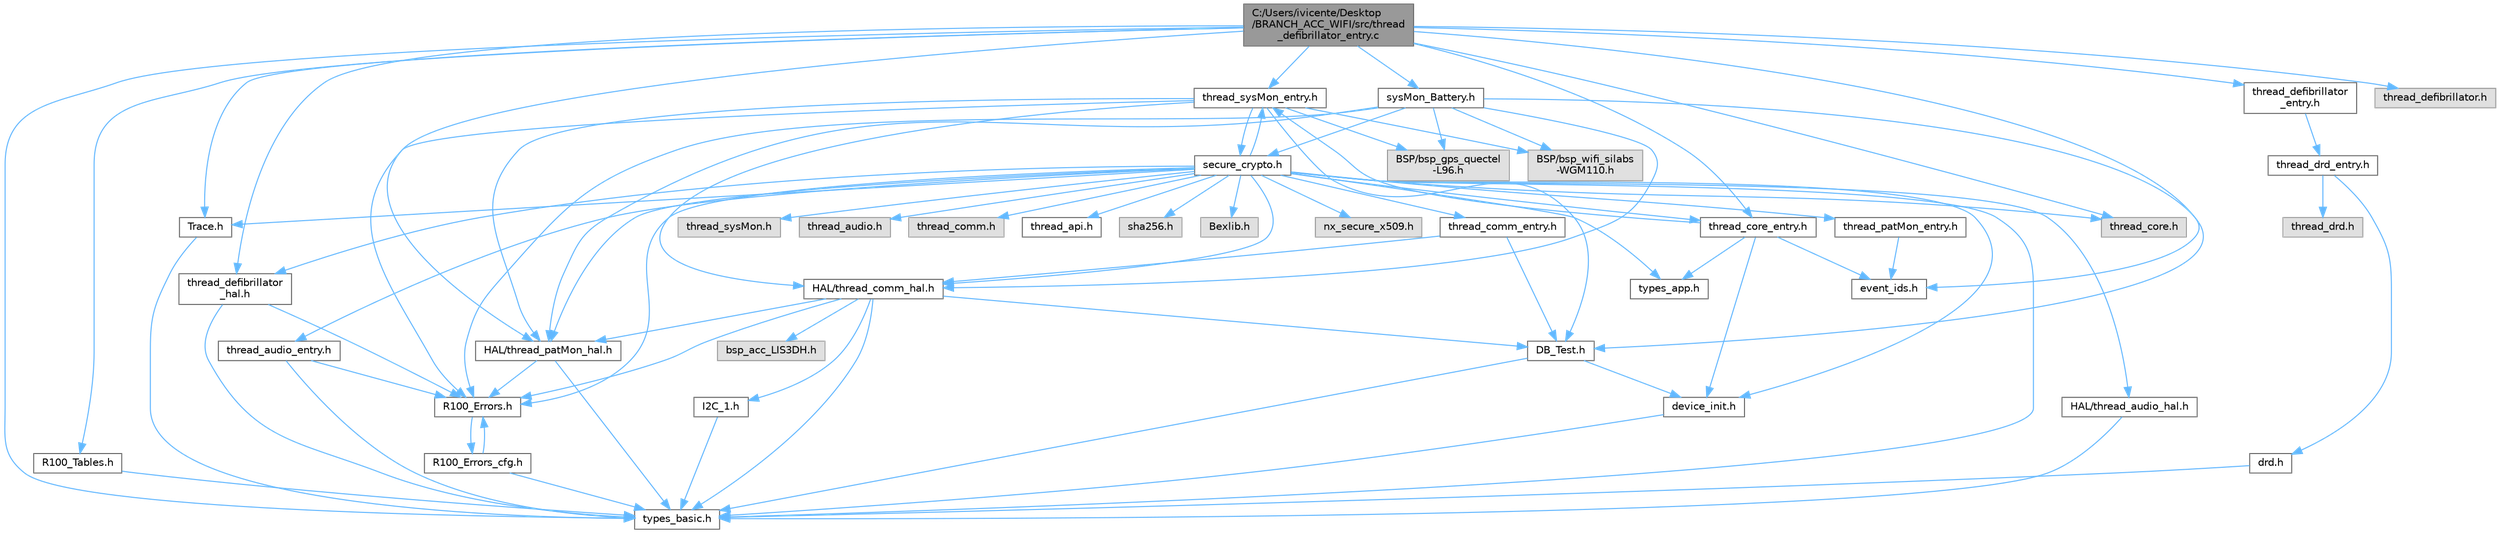 digraph "C:/Users/ivicente/Desktop/BRANCH_ACC_WIFI/src/thread_defibrillator_entry.c"
{
 // LATEX_PDF_SIZE
  bgcolor="transparent";
  edge [fontname=Helvetica,fontsize=10,labelfontname=Helvetica,labelfontsize=10];
  node [fontname=Helvetica,fontsize=10,shape=box,height=0.2,width=0.4];
  Node1 [id="Node000001",label="C:/Users/ivicente/Desktop\l/BRANCH_ACC_WIFI/src/thread\l_defibrillator_entry.c",height=0.2,width=0.4,color="gray40", fillcolor="grey60", style="filled", fontcolor="black",tooltip=" "];
  Node1 -> Node2 [id="edge1_Node000001_Node000002",color="steelblue1",style="solid",tooltip=" "];
  Node2 [id="Node000002",label="Trace.h",height=0.2,width=0.4,color="grey40", fillcolor="white", style="filled",URL="$a00251.html",tooltip=" "];
  Node2 -> Node3 [id="edge2_Node000002_Node000003",color="steelblue1",style="solid",tooltip=" "];
  Node3 [id="Node000003",label="types_basic.h",height=0.2,width=0.4,color="grey40", fillcolor="white", style="filled",URL="$a00137.html",tooltip="Basic Types' definition."];
  Node1 -> Node3 [id="edge3_Node000001_Node000003",color="steelblue1",style="solid",tooltip=" "];
  Node1 -> Node4 [id="edge4_Node000001_Node000004",color="steelblue1",style="solid",tooltip=" "];
  Node4 [id="Node000004",label="R100_Tables.h",height=0.2,width=0.4,color="grey40", fillcolor="white", style="filled",URL="$a00179.html",tooltip="Header with ZP and Pulse tables definitions."];
  Node4 -> Node3 [id="edge5_Node000004_Node000003",color="steelblue1",style="solid",tooltip=" "];
  Node1 -> Node5 [id="edge6_Node000001_Node000005",color="steelblue1",style="solid",tooltip=" "];
  Node5 [id="Node000005",label="event_ids.h",height=0.2,width=0.4,color="grey40", fillcolor="white", style="filled",URL="$a00020.html",tooltip="Event identifiers header file."];
  Node1 -> Node6 [id="edge7_Node000001_Node000006",color="steelblue1",style="solid",tooltip=" "];
  Node6 [id="Node000006",label="thread_defibrillator.h",height=0.2,width=0.4,color="grey60", fillcolor="#E0E0E0", style="filled",tooltip=" "];
  Node1 -> Node7 [id="edge8_Node000001_Node000007",color="steelblue1",style="solid",tooltip=" "];
  Node7 [id="Node000007",label="thread_defibrillator\l_hal.h",height=0.2,width=0.4,color="grey40", fillcolor="white", style="filled",URL="$a00203.html",tooltip="Header with functions related to the defibrillator BSP service."];
  Node7 -> Node3 [id="edge9_Node000007_Node000003",color="steelblue1",style="solid",tooltip=" "];
  Node7 -> Node8 [id="edge10_Node000007_Node000008",color="steelblue1",style="solid",tooltip=" "];
  Node8 [id="Node000008",label="R100_Errors.h",height=0.2,width=0.4,color="grey40", fillcolor="white", style="filled",URL="$a00038.html",tooltip=" "];
  Node8 -> Node9 [id="edge11_Node000008_Node000009",color="steelblue1",style="solid",tooltip=" "];
  Node9 [id="Node000009",label="R100_Errors_cfg.h",height=0.2,width=0.4,color="grey40", fillcolor="white", style="filled",URL="$a00044.html",tooltip=" "];
  Node9 -> Node8 [id="edge12_Node000009_Node000008",color="steelblue1",style="solid",tooltip=" "];
  Node9 -> Node3 [id="edge13_Node000009_Node000003",color="steelblue1",style="solid",tooltip=" "];
  Node1 -> Node10 [id="edge14_Node000001_Node000010",color="steelblue1",style="solid",tooltip=" "];
  Node10 [id="Node000010",label="thread_defibrillator\l_entry.h",height=0.2,width=0.4,color="grey40", fillcolor="white", style="filled",URL="$a00095.html",tooltip=" "];
  Node10 -> Node11 [id="edge15_Node000010_Node000011",color="steelblue1",style="solid",tooltip=" "];
  Node11 [id="Node000011",label="thread_drd_entry.h",height=0.2,width=0.4,color="grey40", fillcolor="white", style="filled",URL="$a00101.html",tooltip=" "];
  Node11 -> Node12 [id="edge16_Node000011_Node000012",color="steelblue1",style="solid",tooltip=" "];
  Node12 [id="Node000012",label="drd.h",height=0.2,width=0.4,color="grey40", fillcolor="white", style="filled",URL="$a00140.html",tooltip="Basic Types Definition."];
  Node12 -> Node3 [id="edge17_Node000012_Node000003",color="steelblue1",style="solid",tooltip=" "];
  Node11 -> Node13 [id="edge18_Node000011_Node000013",color="steelblue1",style="solid",tooltip=" "];
  Node13 [id="Node000013",label="thread_drd.h",height=0.2,width=0.4,color="grey60", fillcolor="#E0E0E0", style="filled",tooltip=" "];
  Node1 -> Node14 [id="edge19_Node000001_Node000014",color="steelblue1",style="solid",tooltip=" "];
  Node14 [id="Node000014",label="thread_sysMon_entry.h",height=0.2,width=0.4,color="grey40", fillcolor="white", style="filled",URL="$a00131.html",tooltip="Header with functions related to the system monitor service."];
  Node14 -> Node8 [id="edge20_Node000014_Node000008",color="steelblue1",style="solid",tooltip=" "];
  Node14 -> Node15 [id="edge21_Node000014_Node000015",color="steelblue1",style="solid",tooltip=" "];
  Node15 [id="Node000015",label="HAL/thread_patMon_hal.h",height=0.2,width=0.4,color="grey40", fillcolor="white", style="filled",URL="$a00221.html",tooltip="Header with functions related to the patMon BSP service."];
  Node15 -> Node3 [id="edge22_Node000015_Node000003",color="steelblue1",style="solid",tooltip=" "];
  Node15 -> Node8 [id="edge23_Node000015_Node000008",color="steelblue1",style="solid",tooltip=" "];
  Node14 -> Node16 [id="edge24_Node000014_Node000016",color="steelblue1",style="solid",tooltip=" "];
  Node16 [id="Node000016",label="HAL/thread_comm_hal.h",height=0.2,width=0.4,color="grey40", fillcolor="white", style="filled",URL="$a00191.html",tooltip="Header with functions related to the HAL Comm."];
  Node16 -> Node8 [id="edge25_Node000016_Node000008",color="steelblue1",style="solid",tooltip=" "];
  Node16 -> Node3 [id="edge26_Node000016_Node000003",color="steelblue1",style="solid",tooltip=" "];
  Node16 -> Node15 [id="edge27_Node000016_Node000015",color="steelblue1",style="solid",tooltip=" "];
  Node16 -> Node17 [id="edge28_Node000016_Node000017",color="steelblue1",style="solid",tooltip=" "];
  Node17 [id="Node000017",label="DB_Test.h",height=0.2,width=0.4,color="grey40", fillcolor="white", style="filled",URL="$a00011.html",tooltip="Test File header file."];
  Node17 -> Node18 [id="edge29_Node000017_Node000018",color="steelblue1",style="solid",tooltip=" "];
  Node18 [id="Node000018",label="device_init.h",height=0.2,width=0.4,color="grey40", fillcolor="white", style="filled",URL="$a00017.html",tooltip=" "];
  Node18 -> Node3 [id="edge30_Node000018_Node000003",color="steelblue1",style="solid",tooltip=" "];
  Node17 -> Node3 [id="edge31_Node000017_Node000003",color="steelblue1",style="solid",tooltip=" "];
  Node16 -> Node19 [id="edge32_Node000016_Node000019",color="steelblue1",style="solid",tooltip=" "];
  Node19 [id="Node000019",label="I2C_1.h",height=0.2,width=0.4,color="grey40", fillcolor="white", style="filled",URL="$a00161.html",tooltip="Header with functions related to the I2C-1."];
  Node19 -> Node3 [id="edge33_Node000019_Node000003",color="steelblue1",style="solid",tooltip=" "];
  Node16 -> Node20 [id="edge34_Node000016_Node000020",color="steelblue1",style="solid",tooltip=" "];
  Node20 [id="Node000020",label="bsp_acc_LIS3DH.h",height=0.2,width=0.4,color="grey60", fillcolor="#E0E0E0", style="filled",tooltip=" "];
  Node14 -> Node17 [id="edge35_Node000014_Node000017",color="steelblue1",style="solid",tooltip=" "];
  Node14 -> Node21 [id="edge36_Node000014_Node000021",color="steelblue1",style="solid",tooltip=" "];
  Node21 [id="Node000021",label="secure_crypto.h",height=0.2,width=0.4,color="grey40", fillcolor="white", style="filled",URL="$a00050.html",tooltip="NetX secure for check certificates."];
  Node21 -> Node22 [id="edge37_Node000021_Node000022",color="steelblue1",style="solid",tooltip=" "];
  Node22 [id="Node000022",label="nx_secure_x509.h",height=0.2,width=0.4,color="grey60", fillcolor="#E0E0E0", style="filled",tooltip=" "];
  Node21 -> Node16 [id="edge38_Node000021_Node000016",color="steelblue1",style="solid",tooltip=" "];
  Node21 -> Node18 [id="edge39_Node000021_Node000018",color="steelblue1",style="solid",tooltip=" "];
  Node21 -> Node2 [id="edge40_Node000021_Node000002",color="steelblue1",style="solid",tooltip=" "];
  Node21 -> Node8 [id="edge41_Node000021_Node000008",color="steelblue1",style="solid",tooltip=" "];
  Node21 -> Node3 [id="edge42_Node000021_Node000003",color="steelblue1",style="solid",tooltip=" "];
  Node21 -> Node23 [id="edge43_Node000021_Node000023",color="steelblue1",style="solid",tooltip=" "];
  Node23 [id="Node000023",label="types_app.h",height=0.2,width=0.4,color="grey40", fillcolor="white", style="filled",URL="$a00134.html",tooltip="Common Types' definition."];
  Node21 -> Node7 [id="edge44_Node000021_Node000007",color="steelblue1",style="solid",tooltip=" "];
  Node21 -> Node15 [id="edge45_Node000021_Node000015",color="steelblue1",style="solid",tooltip=" "];
  Node21 -> Node24 [id="edge46_Node000021_Node000024",color="steelblue1",style="solid",tooltip=" "];
  Node24 [id="Node000024",label="HAL/thread_audio_hal.h",height=0.2,width=0.4,color="grey40", fillcolor="white", style="filled",URL="$a00185.html",tooltip="Header with functions related to the audio BSP service."];
  Node24 -> Node3 [id="edge47_Node000024_Node000003",color="steelblue1",style="solid",tooltip=" "];
  Node21 -> Node25 [id="edge48_Node000021_Node000025",color="steelblue1",style="solid",tooltip=" "];
  Node25 [id="Node000025",label="thread_comm_entry.h",height=0.2,width=0.4,color="grey40", fillcolor="white", style="filled",URL="$a00083.html",tooltip="Header for Comm Thread entry."];
  Node25 -> Node16 [id="edge49_Node000025_Node000016",color="steelblue1",style="solid",tooltip=" "];
  Node25 -> Node17 [id="edge50_Node000025_Node000017",color="steelblue1",style="solid",tooltip=" "];
  Node21 -> Node26 [id="edge51_Node000021_Node000026",color="steelblue1",style="solid",tooltip=" "];
  Node26 [id="Node000026",label="thread_patMon_entry.h",height=0.2,width=0.4,color="grey40", fillcolor="white", style="filled",URL="$a00119.html",tooltip=" "];
  Node26 -> Node5 [id="edge52_Node000026_Node000005",color="steelblue1",style="solid",tooltip=" "];
  Node21 -> Node14 [id="edge53_Node000021_Node000014",color="steelblue1",style="solid",tooltip=" "];
  Node21 -> Node27 [id="edge54_Node000021_Node000027",color="steelblue1",style="solid",tooltip=" "];
  Node27 [id="Node000027",label="thread_sysMon.h",height=0.2,width=0.4,color="grey60", fillcolor="#E0E0E0", style="filled",tooltip=" "];
  Node21 -> Node28 [id="edge55_Node000021_Node000028",color="steelblue1",style="solid",tooltip=" "];
  Node28 [id="Node000028",label="thread_audio_entry.h",height=0.2,width=0.4,color="grey40", fillcolor="white", style="filled",URL="$a00077.html",tooltip="Header with functions related to the audio service."];
  Node28 -> Node8 [id="edge56_Node000028_Node000008",color="steelblue1",style="solid",tooltip=" "];
  Node28 -> Node3 [id="edge57_Node000028_Node000003",color="steelblue1",style="solid",tooltip=" "];
  Node21 -> Node29 [id="edge58_Node000021_Node000029",color="steelblue1",style="solid",tooltip=" "];
  Node29 [id="Node000029",label="thread_audio.h",height=0.2,width=0.4,color="grey60", fillcolor="#E0E0E0", style="filled",tooltip=" "];
  Node21 -> Node30 [id="edge59_Node000021_Node000030",color="steelblue1",style="solid",tooltip=" "];
  Node30 [id="Node000030",label="thread_core_entry.h",height=0.2,width=0.4,color="grey40", fillcolor="white", style="filled",URL="$a00089.html",tooltip="Header with functions related to the core service."];
  Node30 -> Node18 [id="edge60_Node000030_Node000018",color="steelblue1",style="solid",tooltip=" "];
  Node30 -> Node23 [id="edge61_Node000030_Node000023",color="steelblue1",style="solid",tooltip=" "];
  Node30 -> Node5 [id="edge62_Node000030_Node000005",color="steelblue1",style="solid",tooltip=" "];
  Node30 -> Node14 [id="edge63_Node000030_Node000014",color="steelblue1",style="solid",tooltip=" "];
  Node21 -> Node31 [id="edge64_Node000021_Node000031",color="steelblue1",style="solid",tooltip=" "];
  Node31 [id="Node000031",label="thread_core.h",height=0.2,width=0.4,color="grey60", fillcolor="#E0E0E0", style="filled",tooltip=" "];
  Node21 -> Node32 [id="edge65_Node000021_Node000032",color="steelblue1",style="solid",tooltip=" "];
  Node32 [id="Node000032",label="thread_comm.h",height=0.2,width=0.4,color="grey60", fillcolor="#E0E0E0", style="filled",tooltip=" "];
  Node21 -> Node33 [id="edge66_Node000021_Node000033",color="steelblue1",style="solid",tooltip=" "];
  Node33 [id="Node000033",label="thread_api.h",height=0.2,width=0.4,color="grey40", fillcolor="white", style="filled",URL="$a00071.html",tooltip="Header with functions related to thread APIs."];
  Node21 -> Node34 [id="edge67_Node000021_Node000034",color="steelblue1",style="solid",tooltip=" "];
  Node34 [id="Node000034",label="sha256.h",height=0.2,width=0.4,color="grey60", fillcolor="#E0E0E0", style="filled",tooltip=" "];
  Node21 -> Node35 [id="edge68_Node000021_Node000035",color="steelblue1",style="solid",tooltip=" "];
  Node35 [id="Node000035",label="Bexlib.h",height=0.2,width=0.4,color="grey60", fillcolor="#E0E0E0", style="filled",tooltip=" "];
  Node14 -> Node36 [id="edge69_Node000014_Node000036",color="steelblue1",style="solid",tooltip=" "];
  Node36 [id="Node000036",label="BSP/bsp_wifi_silabs\l-WGM110.h",height=0.2,width=0.4,color="grey60", fillcolor="#E0E0E0", style="filled",tooltip=" "];
  Node14 -> Node37 [id="edge70_Node000014_Node000037",color="steelblue1",style="solid",tooltip=" "];
  Node37 [id="Node000037",label="BSP/bsp_gps_quectel\l-L96.h",height=0.2,width=0.4,color="grey60", fillcolor="#E0E0E0", style="filled",tooltip=" "];
  Node1 -> Node15 [id="edge71_Node000001_Node000015",color="steelblue1",style="solid",tooltip=" "];
  Node1 -> Node31 [id="edge72_Node000001_Node000031",color="steelblue1",style="solid",tooltip=" "];
  Node1 -> Node30 [id="edge73_Node000001_Node000030",color="steelblue1",style="solid",tooltip=" "];
  Node1 -> Node38 [id="edge74_Node000001_Node000038",color="steelblue1",style="solid",tooltip=" "];
  Node38 [id="Node000038",label="sysMon_Battery.h",height=0.2,width=0.4,color="grey40", fillcolor="white", style="filled",URL="$a00056.html",tooltip="Header with functions related to the battery services."];
  Node38 -> Node8 [id="edge75_Node000038_Node000008",color="steelblue1",style="solid",tooltip=" "];
  Node38 -> Node15 [id="edge76_Node000038_Node000015",color="steelblue1",style="solid",tooltip=" "];
  Node38 -> Node16 [id="edge77_Node000038_Node000016",color="steelblue1",style="solid",tooltip=" "];
  Node38 -> Node17 [id="edge78_Node000038_Node000017",color="steelblue1",style="solid",tooltip=" "];
  Node38 -> Node21 [id="edge79_Node000038_Node000021",color="steelblue1",style="solid",tooltip=" "];
  Node38 -> Node36 [id="edge80_Node000038_Node000036",color="steelblue1",style="solid",tooltip=" "];
  Node38 -> Node37 [id="edge81_Node000038_Node000037",color="steelblue1",style="solid",tooltip=" "];
}
